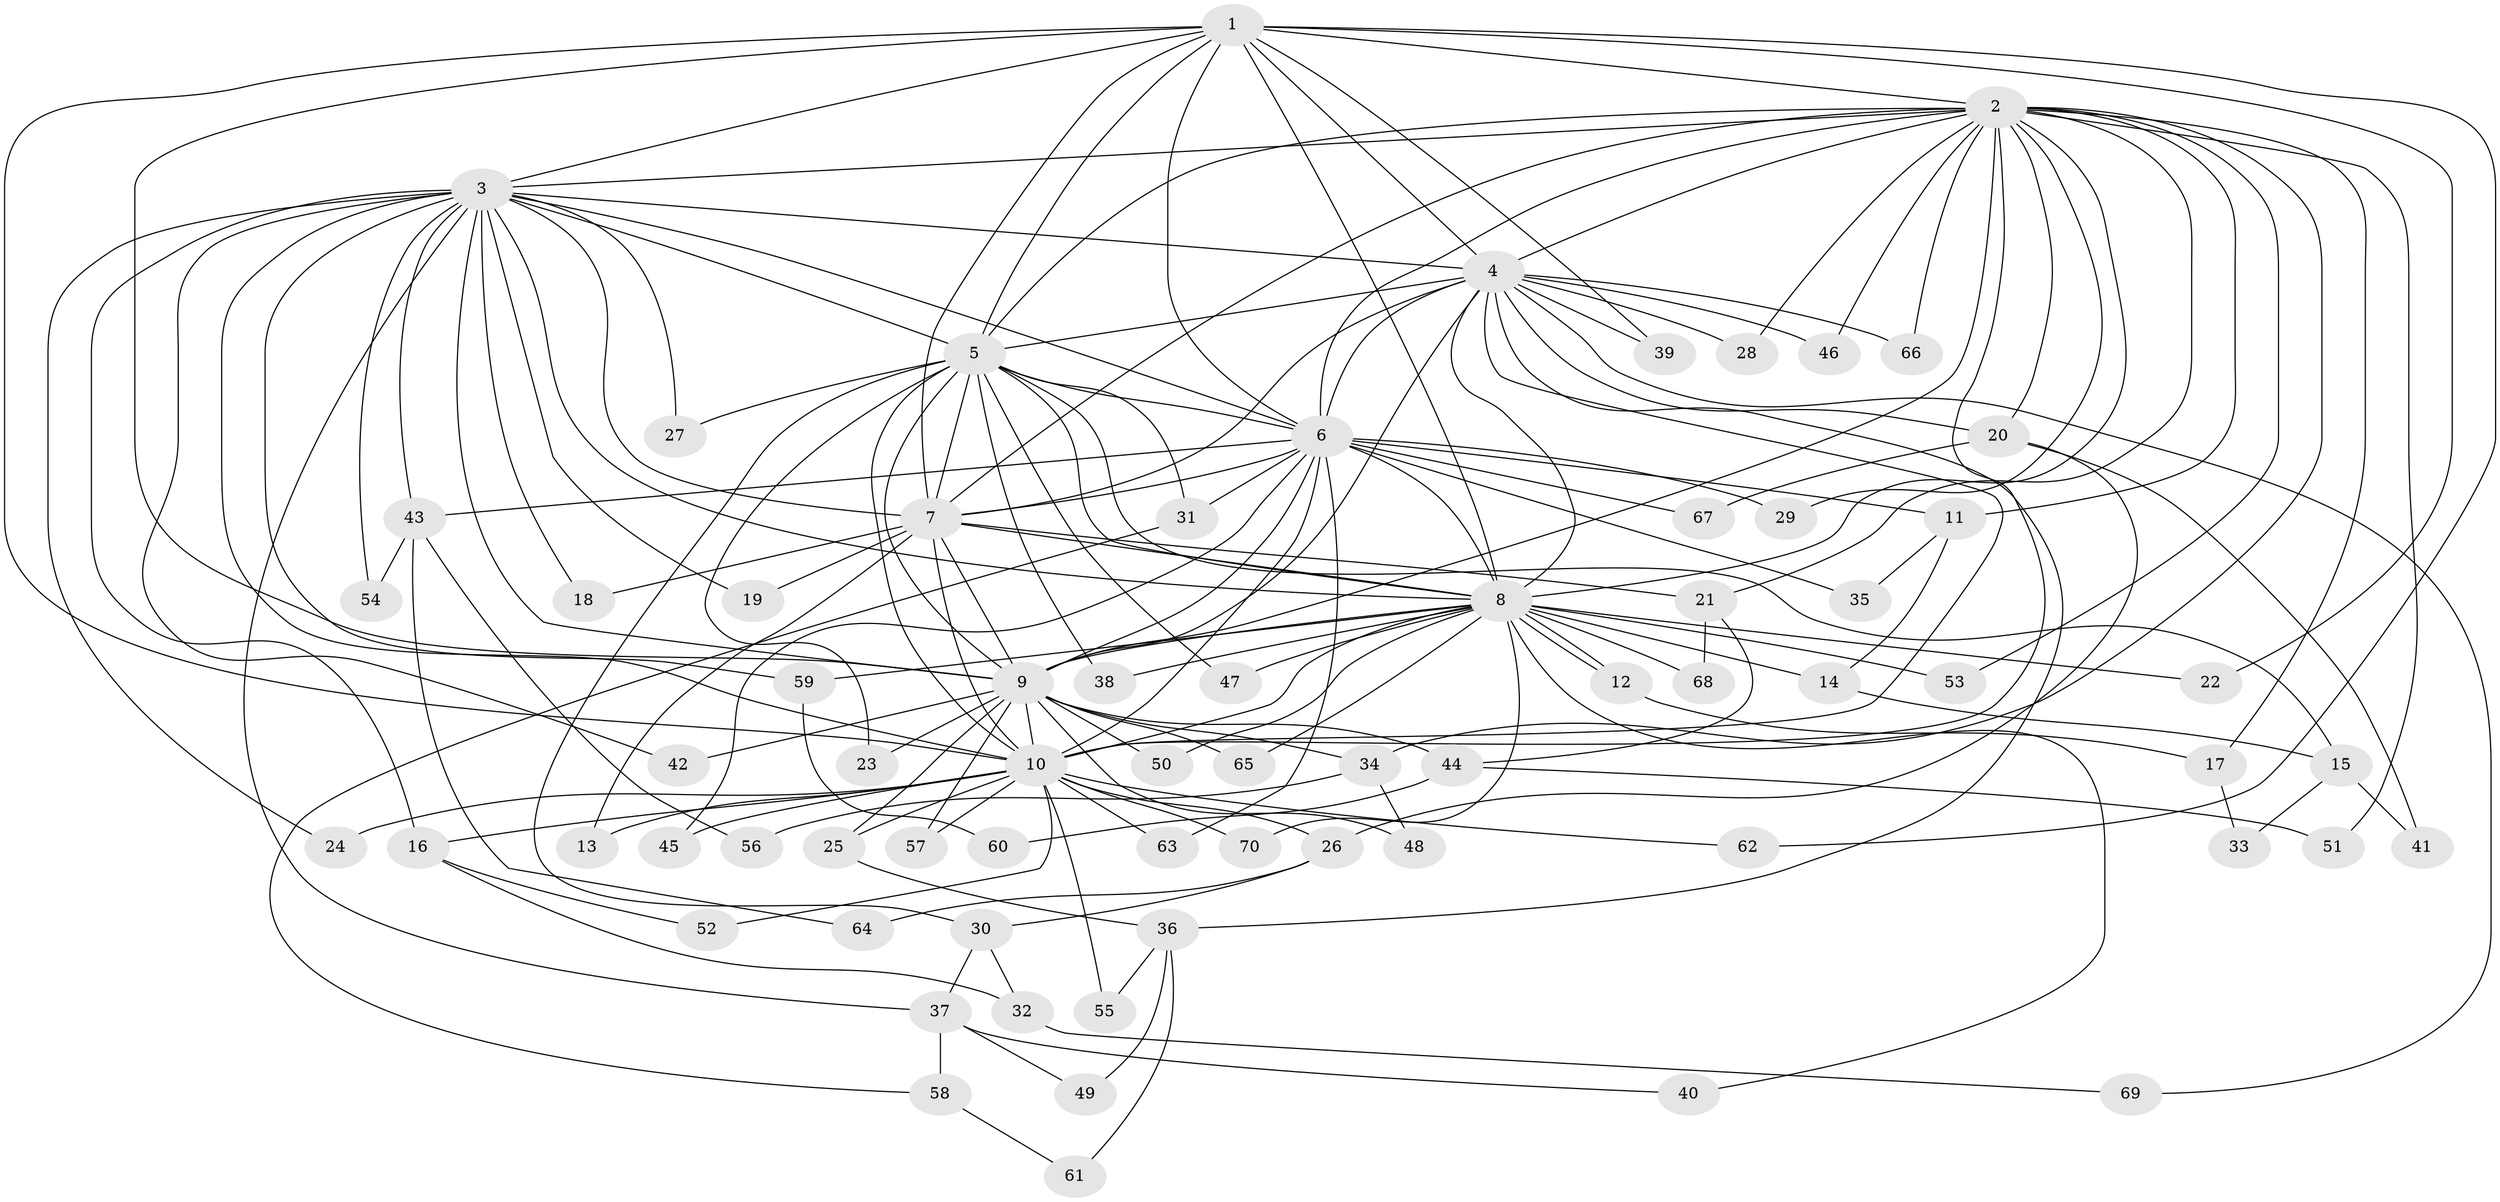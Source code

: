 // coarse degree distribution, {6: 0.047619047619047616, 31: 0.023809523809523808, 10: 0.023809523809523808, 9: 0.023809523809523808, 15: 0.023809523809523808, 11: 0.023809523809523808, 3: 0.14285714285714285, 2: 0.4523809523809524, 4: 0.09523809523809523, 1: 0.11904761904761904, 5: 0.023809523809523808}
// Generated by graph-tools (version 1.1) at 2025/17/03/04/25 18:17:51]
// undirected, 70 vertices, 165 edges
graph export_dot {
graph [start="1"]
  node [color=gray90,style=filled];
  1;
  2;
  3;
  4;
  5;
  6;
  7;
  8;
  9;
  10;
  11;
  12;
  13;
  14;
  15;
  16;
  17;
  18;
  19;
  20;
  21;
  22;
  23;
  24;
  25;
  26;
  27;
  28;
  29;
  30;
  31;
  32;
  33;
  34;
  35;
  36;
  37;
  38;
  39;
  40;
  41;
  42;
  43;
  44;
  45;
  46;
  47;
  48;
  49;
  50;
  51;
  52;
  53;
  54;
  55;
  56;
  57;
  58;
  59;
  60;
  61;
  62;
  63;
  64;
  65;
  66;
  67;
  68;
  69;
  70;
  1 -- 2;
  1 -- 3;
  1 -- 4;
  1 -- 5;
  1 -- 6;
  1 -- 7;
  1 -- 8;
  1 -- 9;
  1 -- 10;
  1 -- 22;
  1 -- 39;
  1 -- 62;
  2 -- 3;
  2 -- 4;
  2 -- 5;
  2 -- 6;
  2 -- 7;
  2 -- 8;
  2 -- 9;
  2 -- 10;
  2 -- 11;
  2 -- 17;
  2 -- 20;
  2 -- 21;
  2 -- 28;
  2 -- 29;
  2 -- 34;
  2 -- 46;
  2 -- 51;
  2 -- 53;
  2 -- 66;
  3 -- 4;
  3 -- 5;
  3 -- 6;
  3 -- 7;
  3 -- 8;
  3 -- 9;
  3 -- 10;
  3 -- 16;
  3 -- 18;
  3 -- 19;
  3 -- 24;
  3 -- 27;
  3 -- 37;
  3 -- 42;
  3 -- 43;
  3 -- 54;
  3 -- 59;
  4 -- 5;
  4 -- 6;
  4 -- 7;
  4 -- 8;
  4 -- 9;
  4 -- 10;
  4 -- 20;
  4 -- 28;
  4 -- 36;
  4 -- 39;
  4 -- 46;
  4 -- 66;
  4 -- 69;
  5 -- 6;
  5 -- 7;
  5 -- 8;
  5 -- 9;
  5 -- 10;
  5 -- 15;
  5 -- 23;
  5 -- 27;
  5 -- 30;
  5 -- 31;
  5 -- 38;
  5 -- 47;
  6 -- 7;
  6 -- 8;
  6 -- 9;
  6 -- 10;
  6 -- 11;
  6 -- 29;
  6 -- 31;
  6 -- 35;
  6 -- 43;
  6 -- 45;
  6 -- 63;
  6 -- 67;
  7 -- 8;
  7 -- 9;
  7 -- 10;
  7 -- 13;
  7 -- 18;
  7 -- 19;
  7 -- 21;
  8 -- 9;
  8 -- 10;
  8 -- 12;
  8 -- 12;
  8 -- 14;
  8 -- 22;
  8 -- 38;
  8 -- 40;
  8 -- 47;
  8 -- 50;
  8 -- 53;
  8 -- 59;
  8 -- 65;
  8 -- 68;
  8 -- 70;
  9 -- 10;
  9 -- 23;
  9 -- 25;
  9 -- 34;
  9 -- 42;
  9 -- 44;
  9 -- 48;
  9 -- 50;
  9 -- 57;
  9 -- 65;
  10 -- 13;
  10 -- 16;
  10 -- 24;
  10 -- 25;
  10 -- 26;
  10 -- 45;
  10 -- 52;
  10 -- 55;
  10 -- 57;
  10 -- 62;
  10 -- 63;
  10 -- 70;
  11 -- 14;
  11 -- 35;
  12 -- 17;
  14 -- 15;
  15 -- 33;
  15 -- 41;
  16 -- 32;
  16 -- 52;
  17 -- 33;
  20 -- 26;
  20 -- 41;
  20 -- 67;
  21 -- 44;
  21 -- 68;
  25 -- 36;
  26 -- 30;
  26 -- 64;
  30 -- 32;
  30 -- 37;
  31 -- 58;
  32 -- 69;
  34 -- 48;
  34 -- 56;
  36 -- 49;
  36 -- 55;
  36 -- 61;
  37 -- 40;
  37 -- 49;
  37 -- 58;
  43 -- 54;
  43 -- 56;
  43 -- 64;
  44 -- 51;
  44 -- 60;
  58 -- 61;
  59 -- 60;
}
